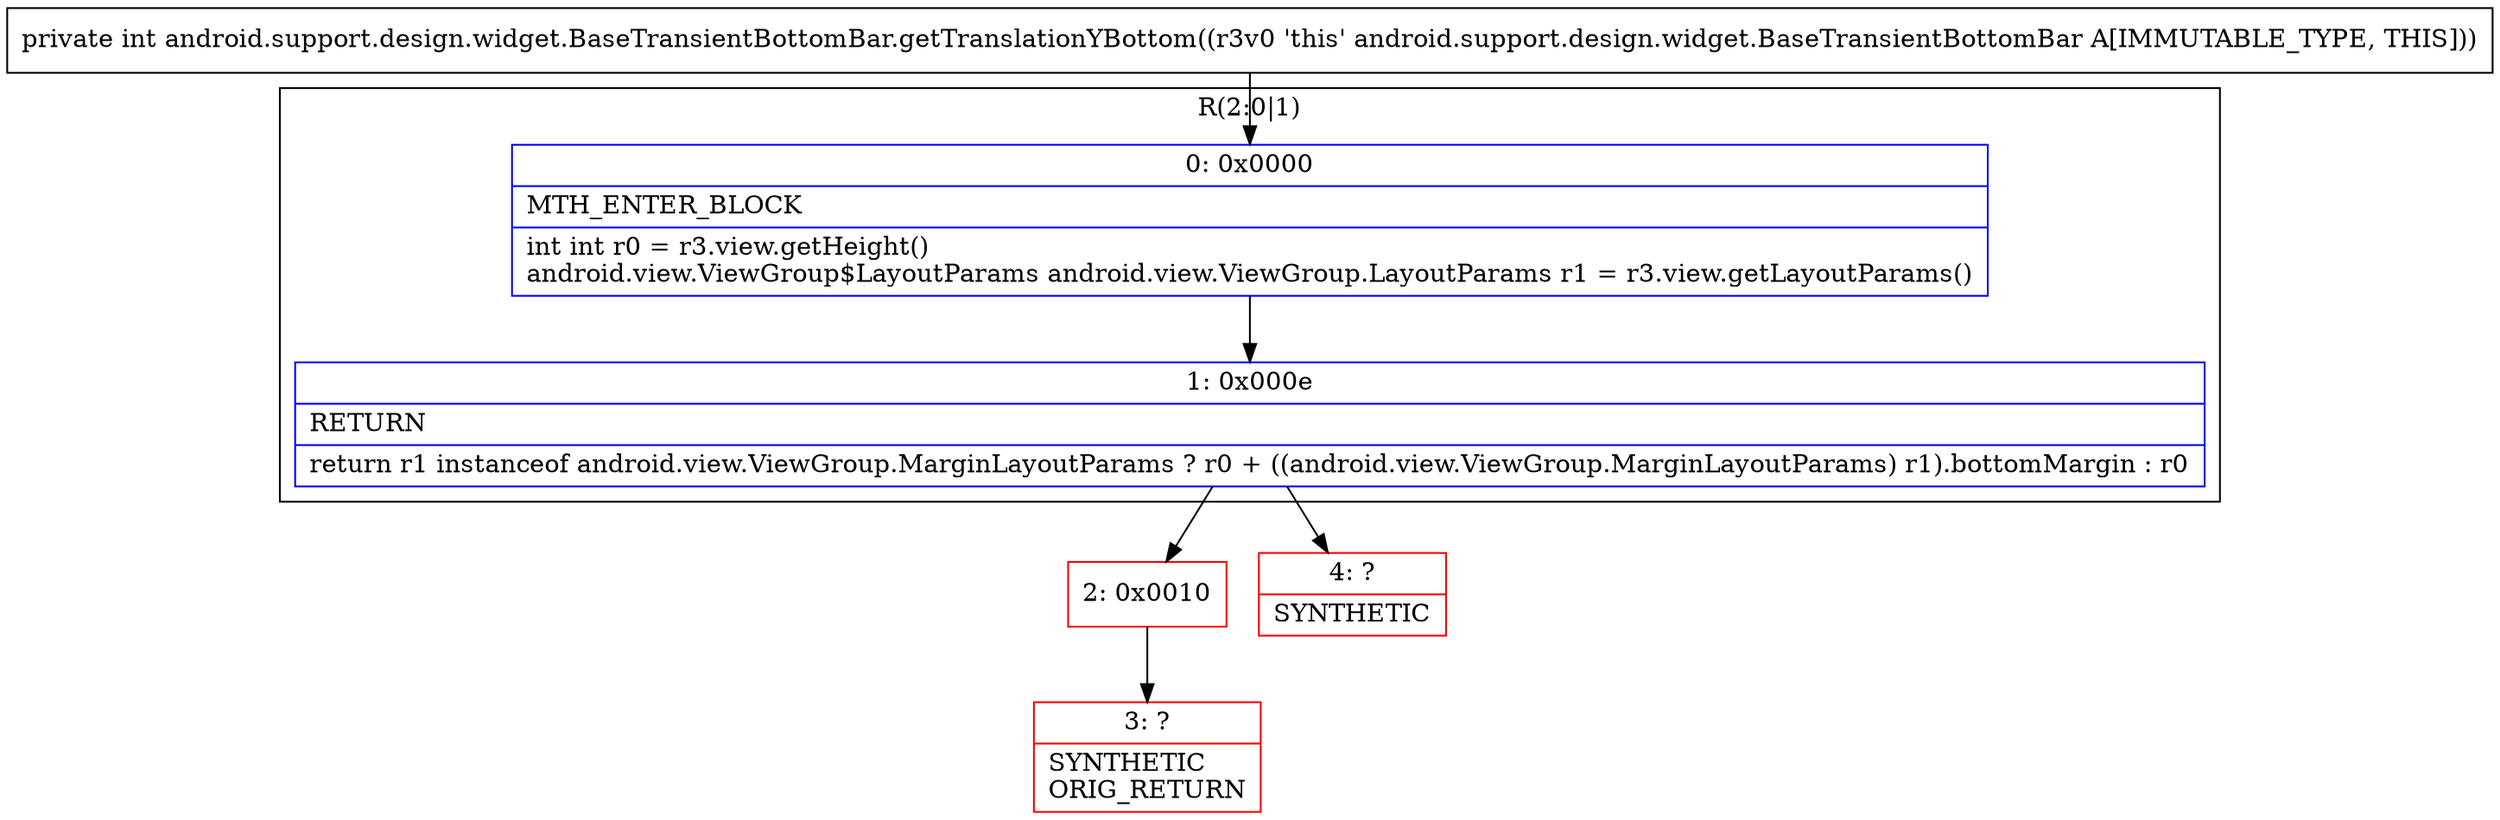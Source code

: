 digraph "CFG forandroid.support.design.widget.BaseTransientBottomBar.getTranslationYBottom()I" {
subgraph cluster_Region_726871774 {
label = "R(2:0|1)";
node [shape=record,color=blue];
Node_0 [shape=record,label="{0\:\ 0x0000|MTH_ENTER_BLOCK\l|int int r0 = r3.view.getHeight()\landroid.view.ViewGroup$LayoutParams android.view.ViewGroup.LayoutParams r1 = r3.view.getLayoutParams()\l}"];
Node_1 [shape=record,label="{1\:\ 0x000e|RETURN\l|return r1 instanceof android.view.ViewGroup.MarginLayoutParams ? r0 + ((android.view.ViewGroup.MarginLayoutParams) r1).bottomMargin : r0\l}"];
}
Node_2 [shape=record,color=red,label="{2\:\ 0x0010}"];
Node_3 [shape=record,color=red,label="{3\:\ ?|SYNTHETIC\lORIG_RETURN\l}"];
Node_4 [shape=record,color=red,label="{4\:\ ?|SYNTHETIC\l}"];
MethodNode[shape=record,label="{private int android.support.design.widget.BaseTransientBottomBar.getTranslationYBottom((r3v0 'this' android.support.design.widget.BaseTransientBottomBar A[IMMUTABLE_TYPE, THIS])) }"];
MethodNode -> Node_0;
Node_0 -> Node_1;
Node_1 -> Node_2;
Node_1 -> Node_4;
Node_2 -> Node_3;
}

